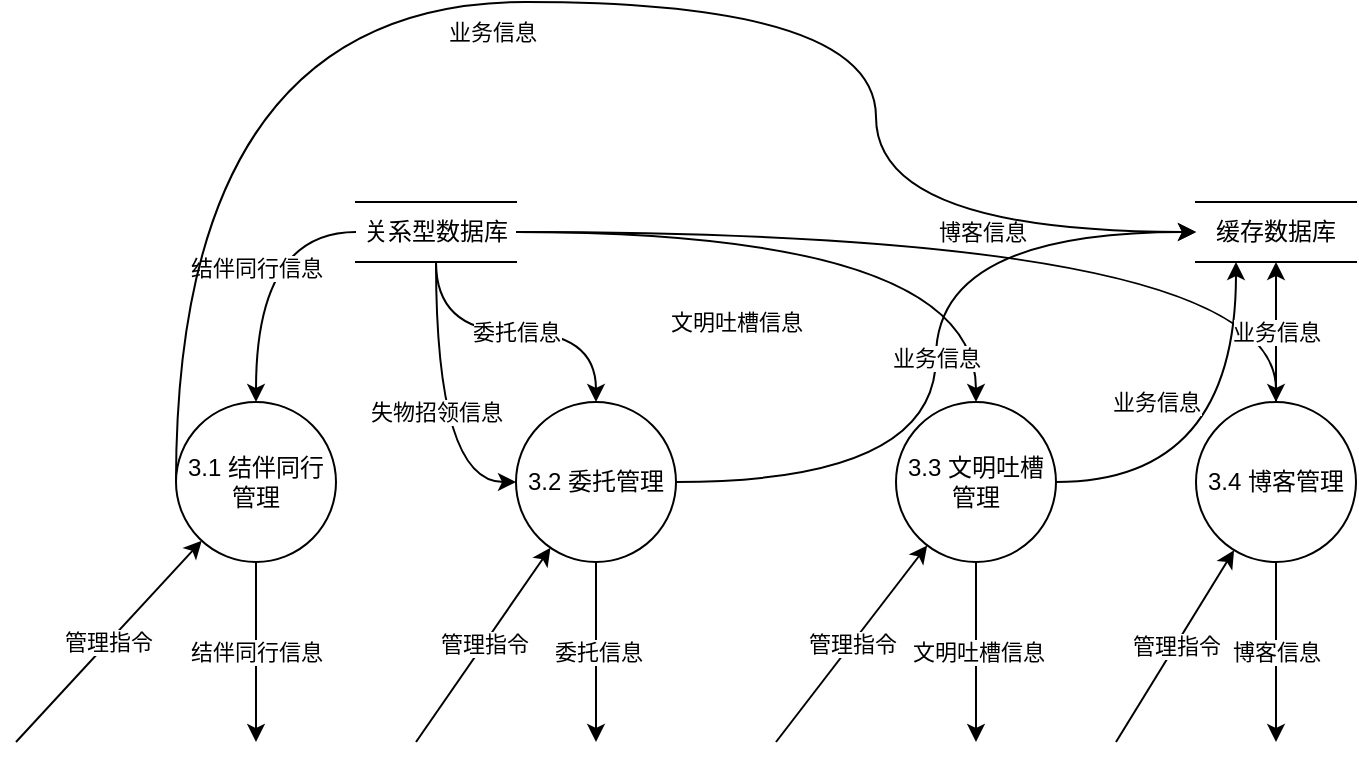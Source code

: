<mxfile version="14.4.3" type="device"><diagram id="sW9T4GQfBFBFifzt1wxX" name="第 1 页"><mxGraphModel dx="1576" dy="1264" grid="1" gridSize="10" guides="1" tooltips="1" connect="1" arrows="1" fold="1" page="1" pageScale="1" pageWidth="827" pageHeight="1169" math="0" shadow="0"><root><mxCell id="0"/><mxCell id="1" parent="0"/><mxCell id="rs-WgjjPowv3eEd9JFXC-10" value="结伴同行信息" style="edgeStyle=orthogonalEdgeStyle;rounded=0;orthogonalLoop=1;jettySize=auto;html=1;curved=1;" edge="1" parent="1" source="rs-WgjjPowv3eEd9JFXC-1" target="rs-WgjjPowv3eEd9JFXC-3"><mxGeometry relative="1" as="geometry"/></mxCell><mxCell id="rs-WgjjPowv3eEd9JFXC-11" value="委托信息" style="edgeStyle=orthogonalEdgeStyle;curved=1;rounded=0;orthogonalLoop=1;jettySize=auto;html=1;" edge="1" parent="1" source="rs-WgjjPowv3eEd9JFXC-1" target="rs-WgjjPowv3eEd9JFXC-4"><mxGeometry relative="1" as="geometry"/></mxCell><mxCell id="rs-WgjjPowv3eEd9JFXC-12" value="文明吐槽信息" style="edgeStyle=orthogonalEdgeStyle;curved=1;rounded=0;orthogonalLoop=1;jettySize=auto;html=1;" edge="1" parent="1" source="rs-WgjjPowv3eEd9JFXC-1" target="rs-WgjjPowv3eEd9JFXC-5"><mxGeometry x="-0.302" y="-45" relative="1" as="geometry"><mxPoint as="offset"/></mxGeometry></mxCell><mxCell id="rs-WgjjPowv3eEd9JFXC-13" value="博客信息" style="edgeStyle=orthogonalEdgeStyle;curved=1;rounded=0;orthogonalLoop=1;jettySize=auto;html=1;" edge="1" parent="1" source="rs-WgjjPowv3eEd9JFXC-1" target="rs-WgjjPowv3eEd9JFXC-6"><mxGeometry relative="1" as="geometry"/></mxCell><mxCell id="rs-WgjjPowv3eEd9JFXC-15" value="失物招领信息" style="edgeStyle=orthogonalEdgeStyle;curved=1;rounded=0;orthogonalLoop=1;jettySize=auto;html=1;entryX=0;entryY=0.5;entryDx=0;entryDy=0;" edge="1" parent="1" source="rs-WgjjPowv3eEd9JFXC-1" target="rs-WgjjPowv3eEd9JFXC-4"><mxGeometry relative="1" as="geometry"/></mxCell><mxCell id="rs-WgjjPowv3eEd9JFXC-1" value="关系型数据库" style="shape=partialRectangle;whiteSpace=wrap;html=1;left=0;right=0;fillColor=none;" vertex="1" parent="1"><mxGeometry x="40" y="130" width="80" height="30" as="geometry"/></mxCell><mxCell id="rs-WgjjPowv3eEd9JFXC-2" value="缓存数据库" style="shape=partialRectangle;whiteSpace=wrap;html=1;left=0;right=0;fillColor=none;" vertex="1" parent="1"><mxGeometry x="460" y="130" width="80" height="30" as="geometry"/></mxCell><mxCell id="rs-WgjjPowv3eEd9JFXC-23" value="业务信息" style="edgeStyle=orthogonalEdgeStyle;curved=1;rounded=0;orthogonalLoop=1;jettySize=auto;html=1;entryX=0;entryY=0.5;entryDx=0;entryDy=0;" edge="1" parent="1" source="rs-WgjjPowv3eEd9JFXC-3" target="rs-WgjjPowv3eEd9JFXC-2"><mxGeometry x="-0.081" y="-15" relative="1" as="geometry"><Array as="points"><mxPoint x="-50" y="30"/><mxPoint x="300" y="30"/><mxPoint x="300" y="145"/></Array><mxPoint as="offset"/></mxGeometry></mxCell><mxCell id="rs-WgjjPowv3eEd9JFXC-3" value="3.1 结伴同行管理" style="ellipse;whiteSpace=wrap;html=1;aspect=fixed;" vertex="1" parent="1"><mxGeometry x="-50" y="230" width="80" height="80" as="geometry"/></mxCell><mxCell id="rs-WgjjPowv3eEd9JFXC-9" value="委托信息" style="edgeStyle=orthogonalEdgeStyle;rounded=0;orthogonalLoop=1;jettySize=auto;html=1;" edge="1" parent="1" source="rs-WgjjPowv3eEd9JFXC-4"><mxGeometry relative="1" as="geometry"><mxPoint x="160" y="400" as="targetPoint"/></mxGeometry></mxCell><mxCell id="rs-WgjjPowv3eEd9JFXC-22" value="业务信息" style="edgeStyle=orthogonalEdgeStyle;curved=1;rounded=0;orthogonalLoop=1;jettySize=auto;html=1;entryX=0;entryY=0.5;entryDx=0;entryDy=0;" edge="1" parent="1" source="rs-WgjjPowv3eEd9JFXC-4" target="rs-WgjjPowv3eEd9JFXC-2"><mxGeometry relative="1" as="geometry"/></mxCell><mxCell id="rs-WgjjPowv3eEd9JFXC-4" value="3.2 委托管理" style="ellipse;whiteSpace=wrap;html=1;aspect=fixed;" vertex="1" parent="1"><mxGeometry x="120" y="230" width="80" height="80" as="geometry"/></mxCell><mxCell id="rs-WgjjPowv3eEd9JFXC-14" value="文明吐槽信息" style="edgeStyle=orthogonalEdgeStyle;curved=1;rounded=0;orthogonalLoop=1;jettySize=auto;html=1;" edge="1" parent="1" source="rs-WgjjPowv3eEd9JFXC-5"><mxGeometry relative="1" as="geometry"><mxPoint x="350" y="400" as="targetPoint"/></mxGeometry></mxCell><mxCell id="rs-WgjjPowv3eEd9JFXC-21" value="业务信息" style="edgeStyle=orthogonalEdgeStyle;curved=1;rounded=0;orthogonalLoop=1;jettySize=auto;html=1;entryX=0.25;entryY=1;entryDx=0;entryDy=0;" edge="1" parent="1" source="rs-WgjjPowv3eEd9JFXC-5" target="rs-WgjjPowv3eEd9JFXC-2"><mxGeometry x="0.3" y="40" relative="1" as="geometry"><mxPoint as="offset"/></mxGeometry></mxCell><mxCell id="rs-WgjjPowv3eEd9JFXC-5" value="3.3 文明吐槽管理" style="ellipse;whiteSpace=wrap;html=1;aspect=fixed;" vertex="1" parent="1"><mxGeometry x="310" y="230" width="80" height="80" as="geometry"/></mxCell><mxCell id="rs-WgjjPowv3eEd9JFXC-20" value="业务信息" style="edgeStyle=orthogonalEdgeStyle;curved=1;rounded=0;orthogonalLoop=1;jettySize=auto;html=1;" edge="1" parent="1" source="rs-WgjjPowv3eEd9JFXC-6" target="rs-WgjjPowv3eEd9JFXC-2"><mxGeometry relative="1" as="geometry"/></mxCell><mxCell id="rs-WgjjPowv3eEd9JFXC-6" value="3.4 博客管理" style="ellipse;whiteSpace=wrap;html=1;aspect=fixed;" vertex="1" parent="1"><mxGeometry x="460" y="230" width="80" height="80" as="geometry"/></mxCell><mxCell id="rs-WgjjPowv3eEd9JFXC-7" value="结伴同行信息" style="endArrow=classic;html=1;" edge="1" parent="1" source="rs-WgjjPowv3eEd9JFXC-3"><mxGeometry width="50" height="50" relative="1" as="geometry"><mxPoint x="-30" y="380" as="sourcePoint"/><mxPoint x="-10" y="400" as="targetPoint"/></mxGeometry></mxCell><mxCell id="rs-WgjjPowv3eEd9JFXC-8" value="博客信息" style="endArrow=classic;html=1;" edge="1" parent="1" source="rs-WgjjPowv3eEd9JFXC-6"><mxGeometry width="50" height="50" relative="1" as="geometry"><mxPoint x="260" y="390" as="sourcePoint"/><mxPoint x="500" y="400" as="targetPoint"/></mxGeometry></mxCell><mxCell id="rs-WgjjPowv3eEd9JFXC-16" value="管理指令" style="endArrow=classic;html=1;" edge="1" parent="1" target="rs-WgjjPowv3eEd9JFXC-3"><mxGeometry width="50" height="50" relative="1" as="geometry"><mxPoint x="-130" y="400" as="sourcePoint"/><mxPoint x="30" y="470" as="targetPoint"/></mxGeometry></mxCell><mxCell id="rs-WgjjPowv3eEd9JFXC-17" value="管理指令" style="endArrow=classic;html=1;" edge="1" parent="1" target="rs-WgjjPowv3eEd9JFXC-4"><mxGeometry width="50" height="50" relative="1" as="geometry"><mxPoint x="70" y="400" as="sourcePoint"/><mxPoint x="120" y="410" as="targetPoint"/></mxGeometry></mxCell><mxCell id="rs-WgjjPowv3eEd9JFXC-18" value="管理指令" style="endArrow=classic;html=1;" edge="1" parent="1" target="rs-WgjjPowv3eEd9JFXC-5"><mxGeometry width="50" height="50" relative="1" as="geometry"><mxPoint x="250" y="400" as="sourcePoint"/><mxPoint x="290" y="350" as="targetPoint"/></mxGeometry></mxCell><mxCell id="rs-WgjjPowv3eEd9JFXC-19" value="管理指令" style="endArrow=classic;html=1;" edge="1" parent="1" target="rs-WgjjPowv3eEd9JFXC-6"><mxGeometry width="50" height="50" relative="1" as="geometry"><mxPoint x="420" y="400" as="sourcePoint"/><mxPoint x="480" y="310" as="targetPoint"/></mxGeometry></mxCell></root></mxGraphModel></diagram></mxfile>